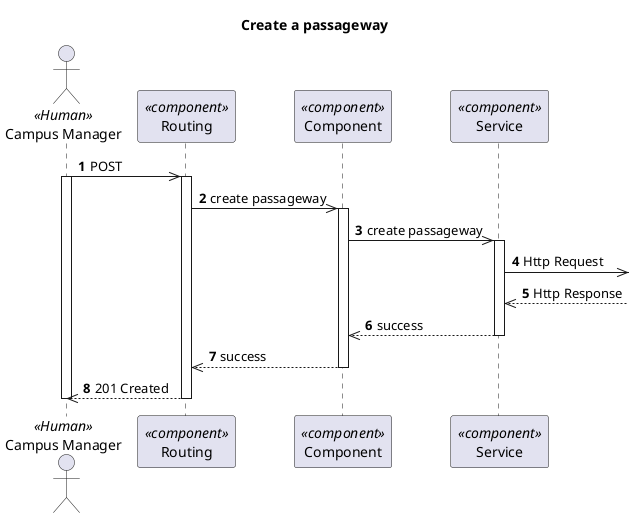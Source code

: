 @startuml Process View - Level 3 - Create a passageway

autonumber
skinparam packageStyle rect

title Create a passageway

actor "Campus Manager" as CM <<Human>>
participant "Routing" as routing <<component>>
participant "Component" as comp <<component>>
participant "Service" as service <<component>>

CM->> routing : POST
activate CM
activate routing
routing ->> comp : create passageway

activate comp
comp ->> service : create passageway

activate service
service ->> : Http Request
service <<-- : Http Response

service -->> comp : success
deactivate service

comp -->> routing : success
deactivate comp

CM<<-- routing : 201 Created
deactivate routing
deactivate CM

@enduml